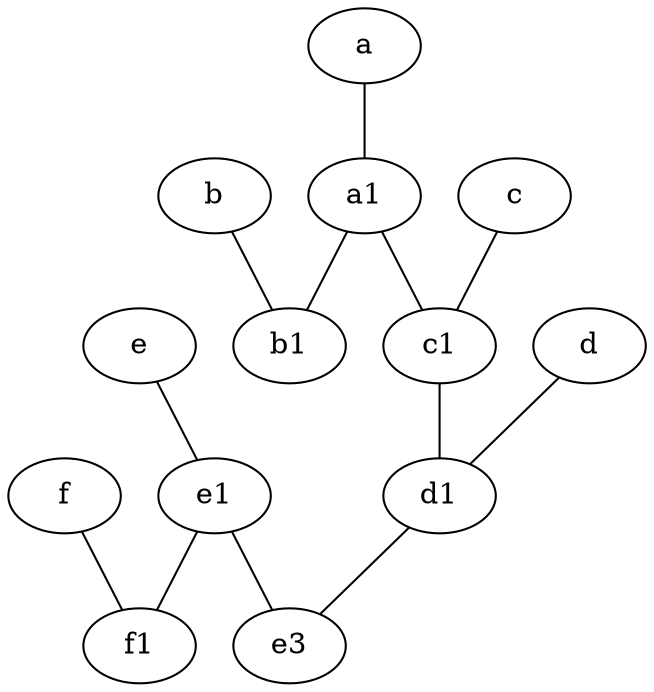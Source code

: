 graph {
	node [labelfontsize=50]
	e3 [labelfontsize=50]
	e1 [labelfontsize=50 pos="7,7!"]
	d1 [labelfontsize=50 pos="3,5!"]
	a [labelfontsize=50 pos="8,2!"]
	a1 [labelfontsize=50 pos="8,3!"]
	f1 [labelfontsize=50 pos="3,8!"]
	b1 [labelfontsize=50 pos="9,4!"]
	c1 [labelfontsize=50 pos="4.5,3!"]
	e1 -- e3
	e -- e1
	a -- a1
	b -- b1
	f -- f1
	c1 -- d1
	a1 -- b1
	c -- c1
	a1 -- c1
	e1 -- f1
	d -- d1
	d1 -- e3
}

